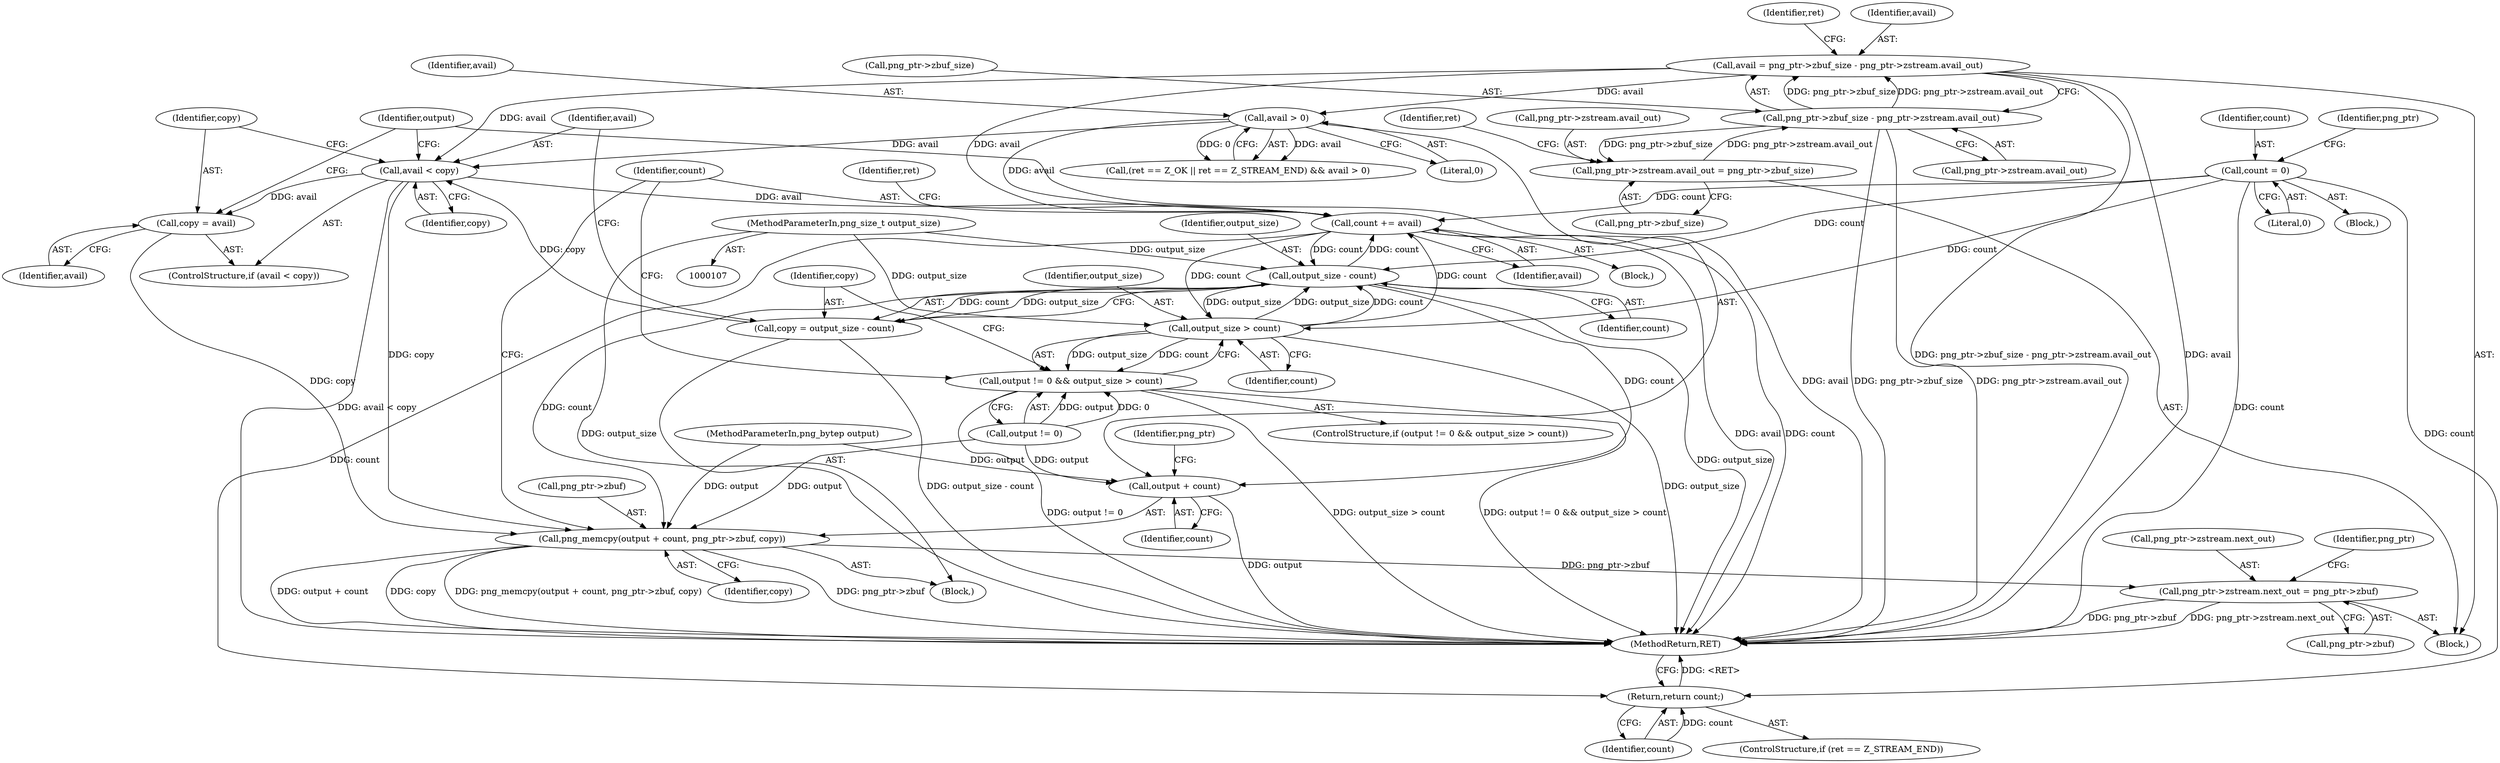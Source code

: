 digraph "0_Chrome_4cf106cdb83dd6b35d3b26d06cc67d1d2d99041e@API" {
"1000205" [label="(Call,avail < copy)"];
"1000185" [label="(Call,avail > 0)"];
"1000165" [label="(Call,avail = png_ptr->zbuf_size - png_ptr->zstream.avail_out)"];
"1000167" [label="(Call,png_ptr->zbuf_size - png_ptr->zstream.avail_out)"];
"1000148" [label="(Call,png_ptr->zstream.avail_out = png_ptr->zbuf_size)"];
"1000199" [label="(Call,copy = output_size - count)"];
"1000201" [label="(Call,output_size - count)"];
"1000194" [label="(Call,output_size > count)"];
"1000112" [label="(MethodParameterIn,png_size_t output_size)"];
"1000219" [label="(Call,count += avail)"];
"1000205" [label="(Call,avail < copy)"];
"1000115" [label="(Call,count = 0)"];
"1000208" [label="(Call,copy = avail)"];
"1000211" [label="(Call,png_memcpy(output + count, png_ptr->zbuf, copy))"];
"1000139" [label="(Call,png_ptr->zstream.next_out = png_ptr->zbuf)"];
"1000190" [label="(Call,output != 0 && output_size > count)"];
"1000212" [label="(Call,output + count)"];
"1000243" [label="(Return,return count;)"];
"1000116" [label="(Identifier,count)"];
"1000206" [label="(Identifier,avail)"];
"1000189" [label="(ControlStructure,if (output != 0 && output_size > count))"];
"1000111" [label="(MethodParameterIn,png_bytep output)"];
"1000117" [label="(Literal,0)"];
"1000220" [label="(Identifier,count)"];
"1000219" [label="(Call,count += avail)"];
"1000244" [label="(Identifier,count)"];
"1000204" [label="(ControlStructure,if (avail < copy))"];
"1000199" [label="(Call,copy = output_size - count)"];
"1000145" [label="(Call,png_ptr->zbuf)"];
"1000243" [label="(Return,return count;)"];
"1000221" [label="(Identifier,avail)"];
"1000299" [label="(MethodReturn,RET)"];
"1000151" [label="(Identifier,png_ptr)"];
"1000197" [label="(Block,)"];
"1000136" [label="(Block,)"];
"1000167" [label="(Call,png_ptr->zbuf_size - png_ptr->zstream.avail_out)"];
"1000115" [label="(Call,count = 0)"];
"1000180" [label="(Identifier,ret)"];
"1000194" [label="(Call,output_size > count)"];
"1000166" [label="(Identifier,avail)"];
"1000196" [label="(Identifier,count)"];
"1000212" [label="(Call,output + count)"];
"1000205" [label="(Call,avail < copy)"];
"1000213" [label="(Identifier,output)"];
"1000207" [label="(Identifier,copy)"];
"1000113" [label="(Block,)"];
"1000140" [label="(Call,png_ptr->zstream.next_out)"];
"1000191" [label="(Call,output != 0)"];
"1000190" [label="(Call,output != 0 && output_size > count)"];
"1000186" [label="(Identifier,avail)"];
"1000208" [label="(Call,copy = avail)"];
"1000168" [label="(Call,png_ptr->zbuf_size)"];
"1000187" [label="(Literal,0)"];
"1000211" [label="(Call,png_memcpy(output + count, png_ptr->zbuf, copy))"];
"1000112" [label="(MethodParameterIn,png_size_t output_size)"];
"1000200" [label="(Identifier,copy)"];
"1000216" [label="(Identifier,png_ptr)"];
"1000165" [label="(Call,avail = png_ptr->zbuf_size - png_ptr->zstream.avail_out)"];
"1000149" [label="(Call,png_ptr->zstream.avail_out)"];
"1000224" [label="(Identifier,ret)"];
"1000239" [label="(ControlStructure,if (ret == Z_STREAM_END))"];
"1000158" [label="(Identifier,ret)"];
"1000195" [label="(Identifier,output_size)"];
"1000210" [label="(Identifier,avail)"];
"1000218" [label="(Identifier,copy)"];
"1000185" [label="(Call,avail > 0)"];
"1000214" [label="(Identifier,count)"];
"1000201" [label="(Call,output_size - count)"];
"1000203" [label="(Identifier,count)"];
"1000177" [label="(Call,(ret == Z_OK || ret == Z_STREAM_END) && avail > 0)"];
"1000209" [label="(Identifier,copy)"];
"1000148" [label="(Call,png_ptr->zstream.avail_out = png_ptr->zbuf_size)"];
"1000171" [label="(Call,png_ptr->zstream.avail_out)"];
"1000202" [label="(Identifier,output_size)"];
"1000154" [label="(Call,png_ptr->zbuf_size)"];
"1000139" [label="(Call,png_ptr->zstream.next_out = png_ptr->zbuf)"];
"1000215" [label="(Call,png_ptr->zbuf)"];
"1000121" [label="(Identifier,png_ptr)"];
"1000188" [label="(Block,)"];
"1000205" -> "1000204"  [label="AST: "];
"1000205" -> "1000207"  [label="CFG: "];
"1000206" -> "1000205"  [label="AST: "];
"1000207" -> "1000205"  [label="AST: "];
"1000209" -> "1000205"  [label="CFG: "];
"1000213" -> "1000205"  [label="CFG: "];
"1000205" -> "1000299"  [label="DDG: avail < copy"];
"1000185" -> "1000205"  [label="DDG: avail"];
"1000165" -> "1000205"  [label="DDG: avail"];
"1000199" -> "1000205"  [label="DDG: copy"];
"1000205" -> "1000208"  [label="DDG: avail"];
"1000205" -> "1000211"  [label="DDG: copy"];
"1000205" -> "1000219"  [label="DDG: avail"];
"1000185" -> "1000177"  [label="AST: "];
"1000185" -> "1000187"  [label="CFG: "];
"1000186" -> "1000185"  [label="AST: "];
"1000187" -> "1000185"  [label="AST: "];
"1000177" -> "1000185"  [label="CFG: "];
"1000185" -> "1000299"  [label="DDG: avail"];
"1000185" -> "1000177"  [label="DDG: avail"];
"1000185" -> "1000177"  [label="DDG: 0"];
"1000165" -> "1000185"  [label="DDG: avail"];
"1000185" -> "1000219"  [label="DDG: avail"];
"1000165" -> "1000136"  [label="AST: "];
"1000165" -> "1000167"  [label="CFG: "];
"1000166" -> "1000165"  [label="AST: "];
"1000167" -> "1000165"  [label="AST: "];
"1000180" -> "1000165"  [label="CFG: "];
"1000165" -> "1000299"  [label="DDG: png_ptr->zbuf_size - png_ptr->zstream.avail_out"];
"1000165" -> "1000299"  [label="DDG: avail"];
"1000167" -> "1000165"  [label="DDG: png_ptr->zbuf_size"];
"1000167" -> "1000165"  [label="DDG: png_ptr->zstream.avail_out"];
"1000165" -> "1000219"  [label="DDG: avail"];
"1000167" -> "1000171"  [label="CFG: "];
"1000168" -> "1000167"  [label="AST: "];
"1000171" -> "1000167"  [label="AST: "];
"1000167" -> "1000299"  [label="DDG: png_ptr->zbuf_size"];
"1000167" -> "1000299"  [label="DDG: png_ptr->zstream.avail_out"];
"1000167" -> "1000148"  [label="DDG: png_ptr->zbuf_size"];
"1000148" -> "1000167"  [label="DDG: png_ptr->zstream.avail_out"];
"1000148" -> "1000136"  [label="AST: "];
"1000148" -> "1000154"  [label="CFG: "];
"1000149" -> "1000148"  [label="AST: "];
"1000154" -> "1000148"  [label="AST: "];
"1000158" -> "1000148"  [label="CFG: "];
"1000199" -> "1000197"  [label="AST: "];
"1000199" -> "1000201"  [label="CFG: "];
"1000200" -> "1000199"  [label="AST: "];
"1000201" -> "1000199"  [label="AST: "];
"1000206" -> "1000199"  [label="CFG: "];
"1000199" -> "1000299"  [label="DDG: output_size - count"];
"1000201" -> "1000199"  [label="DDG: output_size"];
"1000201" -> "1000199"  [label="DDG: count"];
"1000201" -> "1000203"  [label="CFG: "];
"1000202" -> "1000201"  [label="AST: "];
"1000203" -> "1000201"  [label="AST: "];
"1000201" -> "1000299"  [label="DDG: output_size"];
"1000201" -> "1000194"  [label="DDG: output_size"];
"1000194" -> "1000201"  [label="DDG: output_size"];
"1000194" -> "1000201"  [label="DDG: count"];
"1000112" -> "1000201"  [label="DDG: output_size"];
"1000219" -> "1000201"  [label="DDG: count"];
"1000115" -> "1000201"  [label="DDG: count"];
"1000201" -> "1000211"  [label="DDG: count"];
"1000201" -> "1000212"  [label="DDG: count"];
"1000201" -> "1000219"  [label="DDG: count"];
"1000194" -> "1000190"  [label="AST: "];
"1000194" -> "1000196"  [label="CFG: "];
"1000195" -> "1000194"  [label="AST: "];
"1000196" -> "1000194"  [label="AST: "];
"1000190" -> "1000194"  [label="CFG: "];
"1000194" -> "1000299"  [label="DDG: output_size"];
"1000194" -> "1000190"  [label="DDG: output_size"];
"1000194" -> "1000190"  [label="DDG: count"];
"1000112" -> "1000194"  [label="DDG: output_size"];
"1000219" -> "1000194"  [label="DDG: count"];
"1000115" -> "1000194"  [label="DDG: count"];
"1000194" -> "1000219"  [label="DDG: count"];
"1000112" -> "1000107"  [label="AST: "];
"1000112" -> "1000299"  [label="DDG: output_size"];
"1000219" -> "1000188"  [label="AST: "];
"1000219" -> "1000221"  [label="CFG: "];
"1000220" -> "1000219"  [label="AST: "];
"1000221" -> "1000219"  [label="AST: "];
"1000224" -> "1000219"  [label="CFG: "];
"1000219" -> "1000299"  [label="DDG: avail"];
"1000219" -> "1000299"  [label="DDG: count"];
"1000115" -> "1000219"  [label="DDG: count"];
"1000219" -> "1000243"  [label="DDG: count"];
"1000115" -> "1000113"  [label="AST: "];
"1000115" -> "1000117"  [label="CFG: "];
"1000116" -> "1000115"  [label="AST: "];
"1000117" -> "1000115"  [label="AST: "];
"1000121" -> "1000115"  [label="CFG: "];
"1000115" -> "1000299"  [label="DDG: count"];
"1000115" -> "1000243"  [label="DDG: count"];
"1000208" -> "1000204"  [label="AST: "];
"1000208" -> "1000210"  [label="CFG: "];
"1000209" -> "1000208"  [label="AST: "];
"1000210" -> "1000208"  [label="AST: "];
"1000213" -> "1000208"  [label="CFG: "];
"1000208" -> "1000211"  [label="DDG: copy"];
"1000211" -> "1000197"  [label="AST: "];
"1000211" -> "1000218"  [label="CFG: "];
"1000212" -> "1000211"  [label="AST: "];
"1000215" -> "1000211"  [label="AST: "];
"1000218" -> "1000211"  [label="AST: "];
"1000220" -> "1000211"  [label="CFG: "];
"1000211" -> "1000299"  [label="DDG: output + count"];
"1000211" -> "1000299"  [label="DDG: copy"];
"1000211" -> "1000299"  [label="DDG: png_memcpy(output + count, png_ptr->zbuf, copy)"];
"1000211" -> "1000299"  [label="DDG: png_ptr->zbuf"];
"1000211" -> "1000139"  [label="DDG: png_ptr->zbuf"];
"1000191" -> "1000211"  [label="DDG: output"];
"1000111" -> "1000211"  [label="DDG: output"];
"1000139" -> "1000136"  [label="AST: "];
"1000139" -> "1000145"  [label="CFG: "];
"1000140" -> "1000139"  [label="AST: "];
"1000145" -> "1000139"  [label="AST: "];
"1000151" -> "1000139"  [label="CFG: "];
"1000139" -> "1000299"  [label="DDG: png_ptr->zstream.next_out"];
"1000139" -> "1000299"  [label="DDG: png_ptr->zbuf"];
"1000190" -> "1000189"  [label="AST: "];
"1000190" -> "1000191"  [label="CFG: "];
"1000191" -> "1000190"  [label="AST: "];
"1000200" -> "1000190"  [label="CFG: "];
"1000220" -> "1000190"  [label="CFG: "];
"1000190" -> "1000299"  [label="DDG: output_size > count"];
"1000190" -> "1000299"  [label="DDG: output != 0 && output_size > count"];
"1000190" -> "1000299"  [label="DDG: output != 0"];
"1000191" -> "1000190"  [label="DDG: output"];
"1000191" -> "1000190"  [label="DDG: 0"];
"1000212" -> "1000214"  [label="CFG: "];
"1000213" -> "1000212"  [label="AST: "];
"1000214" -> "1000212"  [label="AST: "];
"1000216" -> "1000212"  [label="CFG: "];
"1000212" -> "1000299"  [label="DDG: output"];
"1000191" -> "1000212"  [label="DDG: output"];
"1000111" -> "1000212"  [label="DDG: output"];
"1000243" -> "1000239"  [label="AST: "];
"1000243" -> "1000244"  [label="CFG: "];
"1000244" -> "1000243"  [label="AST: "];
"1000299" -> "1000243"  [label="CFG: "];
"1000243" -> "1000299"  [label="DDG: <RET>"];
"1000244" -> "1000243"  [label="DDG: count"];
}
